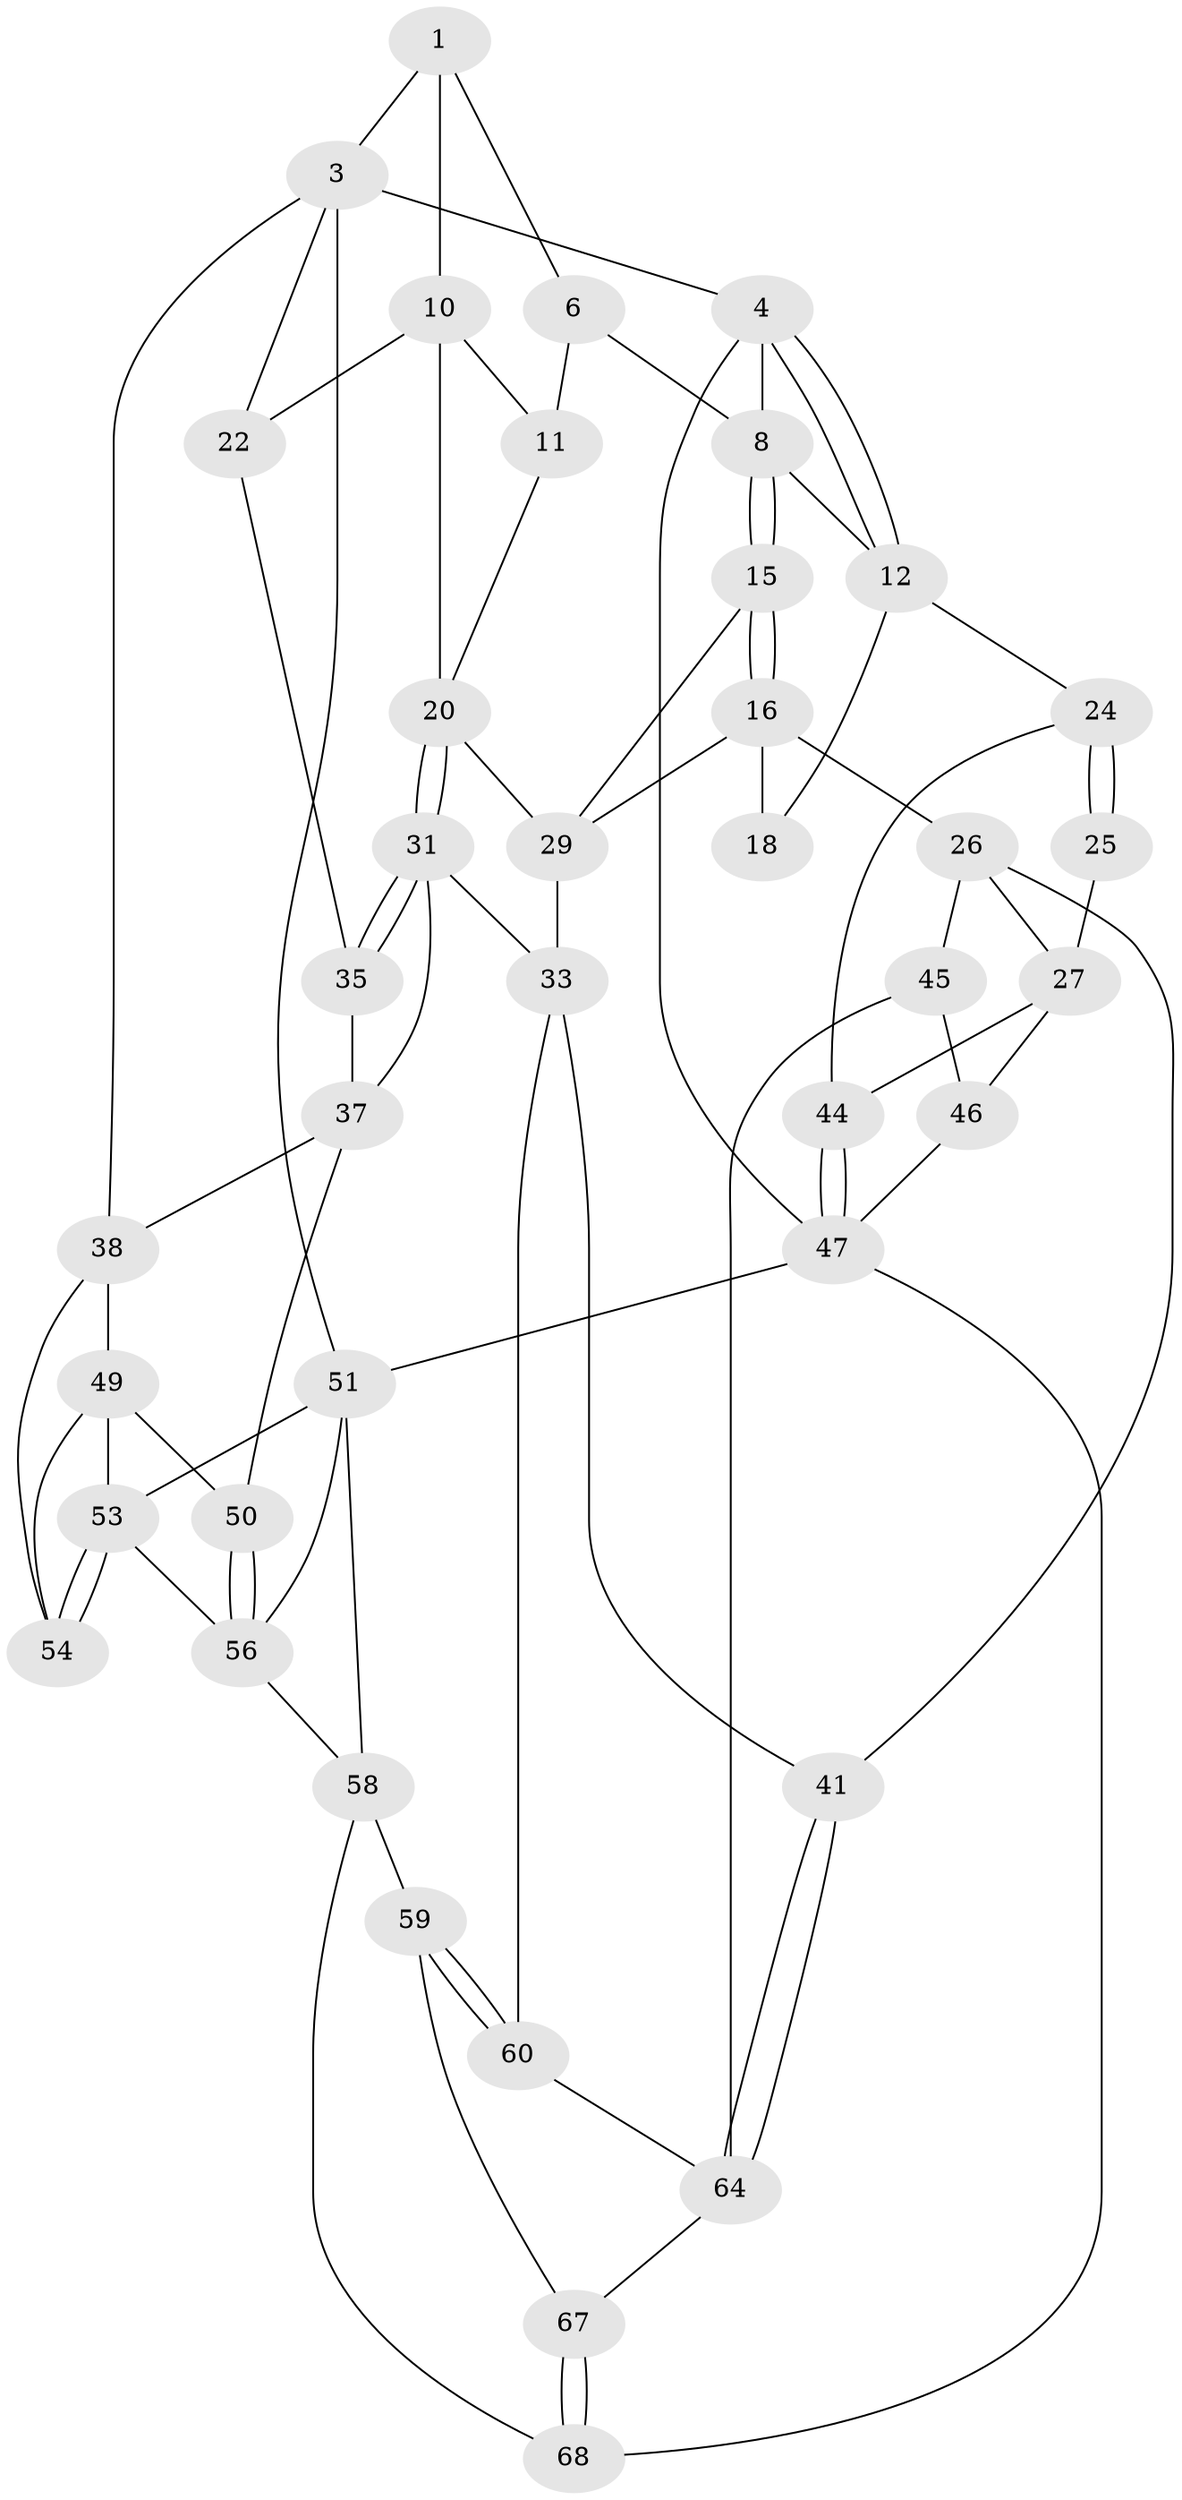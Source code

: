 // original degree distribution, {3: 0.041666666666666664, 5: 0.4583333333333333, 6: 0.25, 4: 0.25}
// Generated by graph-tools (version 1.1) at 2025/42/03/06/25 10:42:31]
// undirected, 40 vertices, 83 edges
graph export_dot {
graph [start="1"]
  node [color=gray90,style=filled];
  1 [pos="+0.5043647791640562+0",super="+2"];
  3 [pos="+1+0",super="+23"];
  4 [pos="+0+0",super="+5"];
  6 [pos="+0.45568973440325256+0.0007907423495032983",super="+7"];
  8 [pos="+0.357242970582891+0.13786541829507729",super="+9"];
  10 [pos="+0.6462584002494076+0",super="+19"];
  11 [pos="+0.5012871757415546+0.11300839854350028",super="+14"];
  12 [pos="+0+0.07262293962412222",super="+13"];
  15 [pos="+0.3406104951950336+0.20524917600087722"];
  16 [pos="+0.31377493647161664+0.24339304995639927",super="+17"];
  18 [pos="+0.20554615188778014+0.09778229466107512"];
  20 [pos="+0.5389758262693081+0.21958898375537647",super="+21"];
  22 [pos="+0.7748096236497597+0.17861026761852655"];
  24 [pos="+0+0.12604446118350518",super="+36"];
  25 [pos="+0.14625948837232078+0.11994921763538914",super="+28"];
  26 [pos="+0.23182187159606735+0.2674211663371328",super="+42"];
  27 [pos="+0.18099674943317534+0.2797037035592097",super="+43"];
  29 [pos="+0.4817145602730824+0.21748481042932882",super="+30"];
  31 [pos="+0.5485153774085433+0.38013791859081575",super="+32"];
  33 [pos="+0.49658826400176537+0.4576172543316566",super="+34"];
  35 [pos="+0.7753293853481249+0.22039879231157644"];
  37 [pos="+0.780095805148817+0.2341161882892745",super="+40"];
  38 [pos="+0.8628692746069981+0.3730132551643989",super="+39"];
  41 [pos="+0.4185439874388338+0.49486557152927046"];
  44 [pos="+0+0.42668479399507797"];
  45 [pos="+0.29445917994961596+0.47493520819451507",super="+63"];
  46 [pos="+0.18902603756785133+0.4792928146114575",super="+62"];
  47 [pos="+0+0.6919578755495901",super="+48"];
  49 [pos="+0.8394394069476363+0.4251496350038311",super="+55"];
  50 [pos="+0.685969984965267+0.4595171448628007"];
  51 [pos="+1+1",super="+52"];
  53 [pos="+1+0.6715186401565414",super="+61"];
  54 [pos="+1+0.3611199857766078"];
  56 [pos="+0.7667504461693667+0.6974479247798833",super="+57"];
  58 [pos="+0.7265871213912819+0.7509352958700256",super="+71"];
  59 [pos="+0.6810783571120752+0.7572705519790367",super="+69"];
  60 [pos="+0.5048825880897782+0.4727870180565176",super="+66"];
  64 [pos="+0.3697272394101294+0.679975185944871",super="+65"];
  67 [pos="+0.2618391731451362+0.9551724174759967",super="+70"];
  68 [pos="+0.11108301881216992+1",super="+72"];
  1 -- 6;
  1 -- 10;
  1 -- 3;
  3 -- 4;
  3 -- 51;
  3 -- 38;
  3 -- 22;
  4 -- 12;
  4 -- 12;
  4 -- 47;
  4 -- 8;
  6 -- 11 [weight=2];
  6 -- 8;
  8 -- 15;
  8 -- 15;
  8 -- 12;
  10 -- 11;
  10 -- 20;
  10 -- 22;
  11 -- 20;
  12 -- 24;
  12 -- 18;
  15 -- 16;
  15 -- 16;
  15 -- 29;
  16 -- 29;
  16 -- 18;
  16 -- 26;
  20 -- 31;
  20 -- 31;
  20 -- 29;
  22 -- 35;
  24 -- 25 [weight=2];
  24 -- 25;
  24 -- 44;
  25 -- 27;
  26 -- 27;
  26 -- 41;
  26 -- 45;
  27 -- 44;
  27 -- 46;
  29 -- 33;
  31 -- 35;
  31 -- 35;
  31 -- 33;
  31 -- 37;
  33 -- 60;
  33 -- 41;
  35 -- 37;
  37 -- 38;
  37 -- 50;
  38 -- 49;
  38 -- 54;
  41 -- 64;
  41 -- 64;
  44 -- 47;
  44 -- 47;
  45 -- 46 [weight=2];
  45 -- 64;
  46 -- 47;
  47 -- 51;
  47 -- 68;
  49 -- 50;
  49 -- 54;
  49 -- 53;
  50 -- 56;
  50 -- 56;
  51 -- 53;
  51 -- 56;
  51 -- 58;
  53 -- 54;
  53 -- 54;
  53 -- 56;
  56 -- 58;
  58 -- 59;
  58 -- 68;
  59 -- 60 [weight=2];
  59 -- 60;
  59 -- 67;
  60 -- 64;
  64 -- 67;
  67 -- 68 [weight=2];
  67 -- 68;
}
